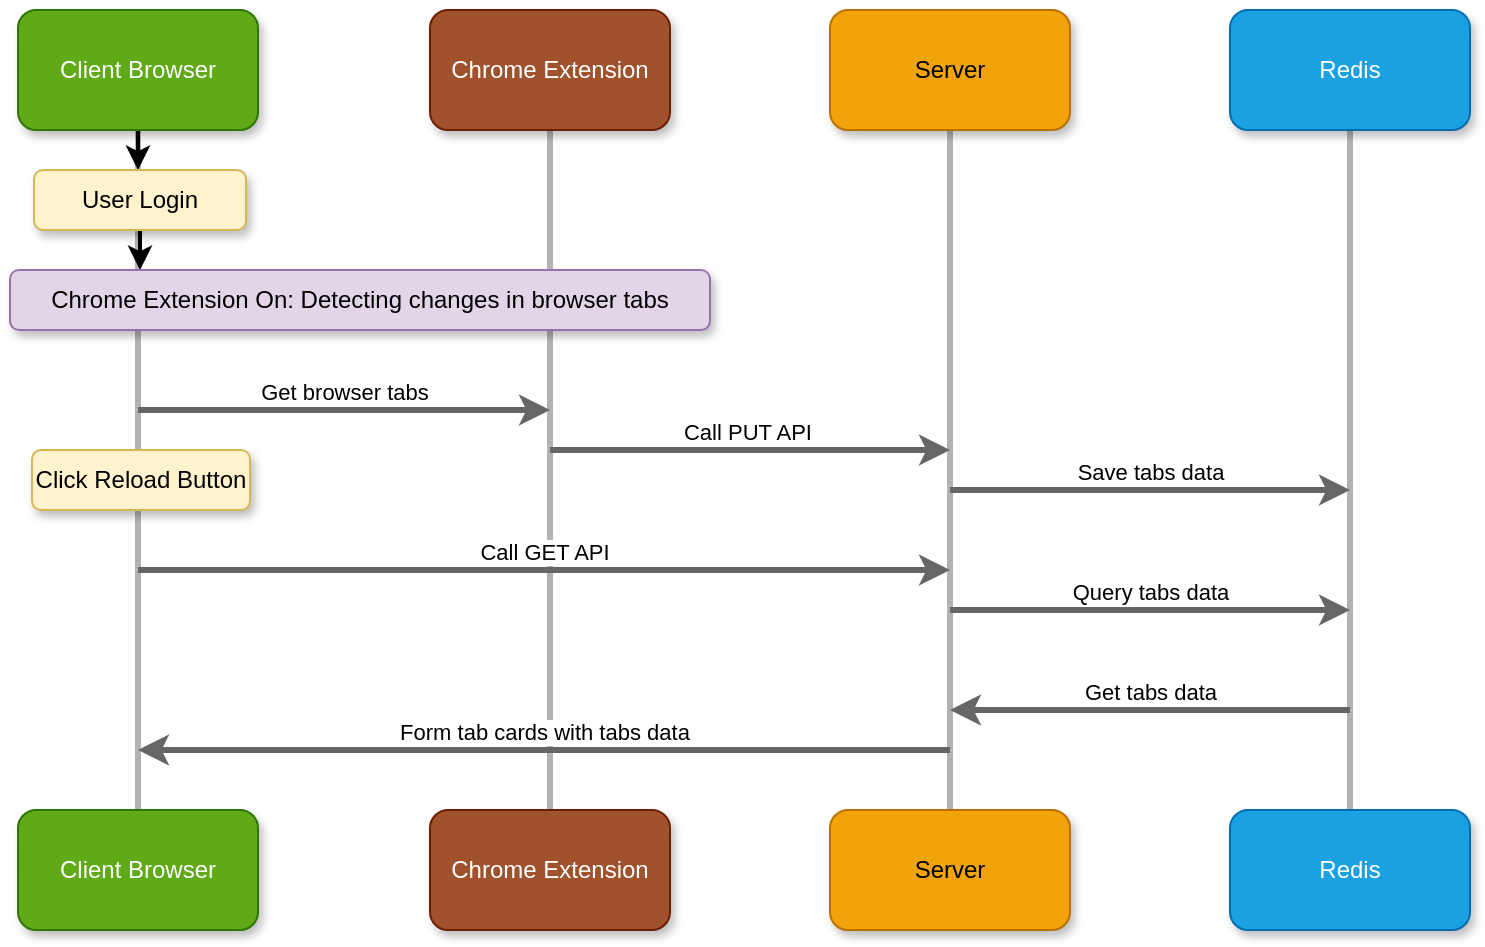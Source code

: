 <mxfile version="20.8.20" type="device"><diagram name="第 1 页" id="QzersYG26GknJ3NYyNGt"><mxGraphModel dx="1295" dy="452" grid="1" gridSize="10" guides="1" tooltips="1" connect="1" arrows="1" fold="1" page="1" pageScale="1" pageWidth="827" pageHeight="1169" math="0" shadow="0"><root><mxCell id="0"/><mxCell id="1" parent="0"/><mxCell id="6DS2pzIJkdsjp9AkDKOv-7" style="edgeStyle=orthogonalEdgeStyle;rounded=0;orthogonalLoop=1;jettySize=auto;html=1;exitX=0.5;exitY=1;exitDx=0;exitDy=0;entryX=0.5;entryY=0;entryDx=0;entryDy=0;fillColor=#f5f5f5;strokeColor=#B3B3B3;endArrow=none;endFill=0;strokeWidth=3;" edge="1" parent="1" source="6DS2pzIJkdsjp9AkDKOv-1" target="6DS2pzIJkdsjp9AkDKOv-4"><mxGeometry relative="1" as="geometry"/></mxCell><mxCell id="6DS2pzIJkdsjp9AkDKOv-50" style="edgeStyle=orthogonalEdgeStyle;rounded=0;orthogonalLoop=1;jettySize=auto;html=1;exitX=0.5;exitY=1;exitDx=0;exitDy=0;strokeColor=#000000;strokeWidth=2;fontColor=#666666;startArrow=none;startFill=0;endArrow=classic;endFill=1;" edge="1" parent="1" source="6DS2pzIJkdsjp9AkDKOv-1"><mxGeometry relative="1" as="geometry"><mxPoint x="214" y="200" as="targetPoint"/></mxGeometry></mxCell><mxCell id="6DS2pzIJkdsjp9AkDKOv-1" value="Client Browser" style="rounded=1;whiteSpace=wrap;html=1;fillColor=#60a917;strokeColor=#2D7600;fontColor=#ffffff;shadow=1;" vertex="1" parent="1"><mxGeometry x="154" y="120" width="120" height="60" as="geometry"/></mxCell><mxCell id="6DS2pzIJkdsjp9AkDKOv-9" style="edgeStyle=orthogonalEdgeStyle;rounded=0;orthogonalLoop=1;jettySize=auto;html=1;exitX=0.5;exitY=1;exitDx=0;exitDy=0;entryX=0.5;entryY=0;entryDx=0;entryDy=0;strokeColor=#B3B3B3;strokeWidth=3;endArrow=none;endFill=0;" edge="1" parent="1" source="6DS2pzIJkdsjp9AkDKOv-2" target="6DS2pzIJkdsjp9AkDKOv-6"><mxGeometry relative="1" as="geometry"/></mxCell><mxCell id="6DS2pzIJkdsjp9AkDKOv-2" value="Server" style="rounded=1;whiteSpace=wrap;html=1;fillColor=#f0a30a;strokeColor=#BD7000;fontColor=#000000;shadow=1;" vertex="1" parent="1"><mxGeometry x="560" y="120" width="120" height="60" as="geometry"/></mxCell><mxCell id="6DS2pzIJkdsjp9AkDKOv-8" style="edgeStyle=orthogonalEdgeStyle;rounded=0;orthogonalLoop=1;jettySize=auto;html=1;exitX=0.5;exitY=1;exitDx=0;exitDy=0;entryX=0.5;entryY=0;entryDx=0;entryDy=0;strokeColor=#B3B3B3;strokeWidth=3;endArrow=none;endFill=0;" edge="1" parent="1" source="6DS2pzIJkdsjp9AkDKOv-3" target="6DS2pzIJkdsjp9AkDKOv-5"><mxGeometry relative="1" as="geometry"/></mxCell><mxCell id="6DS2pzIJkdsjp9AkDKOv-3" value="Chrome Extension" style="rounded=1;whiteSpace=wrap;html=1;fillColor=#a0522d;strokeColor=#6D1F00;fontColor=#ffffff;shadow=1;" vertex="1" parent="1"><mxGeometry x="360" y="120" width="120" height="60" as="geometry"/></mxCell><mxCell id="6DS2pzIJkdsjp9AkDKOv-4" value="Client Browser" style="rounded=1;whiteSpace=wrap;html=1;fillColor=#60a917;strokeColor=#2D7600;fontColor=#ffffff;shadow=1;" vertex="1" parent="1"><mxGeometry x="154" y="520" width="120" height="60" as="geometry"/></mxCell><mxCell id="6DS2pzIJkdsjp9AkDKOv-5" value="Chrome Extension" style="rounded=1;whiteSpace=wrap;html=1;fillColor=#a0522d;strokeColor=#6D1F00;fontColor=#ffffff;shadow=1;" vertex="1" parent="1"><mxGeometry x="360" y="520" width="120" height="60" as="geometry"/></mxCell><mxCell id="6DS2pzIJkdsjp9AkDKOv-6" value="Server" style="rounded=1;whiteSpace=wrap;html=1;fillColor=#f0a30a;strokeColor=#BD7000;fontColor=#000000;shadow=1;" vertex="1" parent="1"><mxGeometry x="560" y="520" width="120" height="60" as="geometry"/></mxCell><mxCell id="6DS2pzIJkdsjp9AkDKOv-11" value="Get browser tabs" style="endArrow=classic;html=1;rounded=0;strokeColor=#666666;strokeWidth=3;labelPosition=center;verticalLabelPosition=top;align=center;verticalAlign=bottom;" edge="1" parent="1"><mxGeometry width="50" height="50" relative="1" as="geometry"><mxPoint x="214" y="320" as="sourcePoint"/><mxPoint x="420" y="320" as="targetPoint"/><mxPoint as="offset"/></mxGeometry></mxCell><mxCell id="6DS2pzIJkdsjp9AkDKOv-62" style="edgeStyle=orthogonalEdgeStyle;rounded=0;orthogonalLoop=1;jettySize=auto;html=1;exitX=0.5;exitY=1;exitDx=0;exitDy=0;strokeColor=#000000;strokeWidth=2;fontColor=#666666;startArrow=none;startFill=0;endArrow=classic;endFill=1;" edge="1" parent="1" source="6DS2pzIJkdsjp9AkDKOv-12"><mxGeometry relative="1" as="geometry"><mxPoint x="215" y="250" as="targetPoint"/></mxGeometry></mxCell><mxCell id="6DS2pzIJkdsjp9AkDKOv-12" value="User Login" style="rounded=1;whiteSpace=wrap;html=1;shadow=1;fillColor=#fff2cc;strokeColor=#d6b656;" vertex="1" parent="1"><mxGeometry x="162" y="200" width="106" height="30" as="geometry"/></mxCell><mxCell id="6DS2pzIJkdsjp9AkDKOv-45" style="edgeStyle=orthogonalEdgeStyle;rounded=0;orthogonalLoop=1;jettySize=auto;html=1;exitX=0.5;exitY=1;exitDx=0;exitDy=0;entryX=0.5;entryY=0;entryDx=0;entryDy=0;strokeColor=#B3B3B3;strokeWidth=3;fontColor=#666666;startArrow=none;startFill=0;endArrow=none;endFill=0;" edge="1" parent="1" source="6DS2pzIJkdsjp9AkDKOv-42" target="6DS2pzIJkdsjp9AkDKOv-43"><mxGeometry relative="1" as="geometry"/></mxCell><mxCell id="6DS2pzIJkdsjp9AkDKOv-42" value="Redis" style="rounded=1;whiteSpace=wrap;html=1;fillColor=#1ba1e2;strokeColor=#006EAF;fontColor=#ffffff;shadow=1;" vertex="1" parent="1"><mxGeometry x="760" y="120" width="120" height="60" as="geometry"/></mxCell><mxCell id="6DS2pzIJkdsjp9AkDKOv-43" value="Redis" style="rounded=1;whiteSpace=wrap;html=1;fillColor=#1ba1e2;strokeColor=#006EAF;fontColor=#ffffff;shadow=1;" vertex="1" parent="1"><mxGeometry x="760" y="520" width="120" height="60" as="geometry"/></mxCell><mxCell id="6DS2pzIJkdsjp9AkDKOv-46" value="Call PUT API&amp;nbsp;" style="endArrow=classic;html=1;rounded=0;strokeColor=#666666;strokeWidth=3;labelPosition=center;verticalLabelPosition=top;align=center;verticalAlign=bottom;" edge="1" parent="1"><mxGeometry width="50" height="50" relative="1" as="geometry"><mxPoint x="420" y="340" as="sourcePoint"/><mxPoint x="620" y="340" as="targetPoint"/><mxPoint as="offset"/></mxGeometry></mxCell><mxCell id="6DS2pzIJkdsjp9AkDKOv-47" value="Save tabs data" style="endArrow=classic;html=1;rounded=0;strokeColor=#666666;strokeWidth=3;labelPosition=center;verticalLabelPosition=top;align=center;verticalAlign=bottom;" edge="1" parent="1"><mxGeometry width="50" height="50" relative="1" as="geometry"><mxPoint x="620" y="360" as="sourcePoint"/><mxPoint x="820" y="360" as="targetPoint"/><mxPoint as="offset"/></mxGeometry></mxCell><mxCell id="6DS2pzIJkdsjp9AkDKOv-48" value="Chrome Extension On: Detecting changes in browser tabs" style="rounded=1;whiteSpace=wrap;html=1;shadow=1;fillColor=#e1d5e7;strokeColor=#9673a6;" vertex="1" parent="1"><mxGeometry x="150" y="250" width="350" height="30" as="geometry"/></mxCell><mxCell id="6DS2pzIJkdsjp9AkDKOv-52" value="Click Reload Button" style="rounded=1;whiteSpace=wrap;html=1;shadow=1;fillColor=#fff2cc;strokeColor=#d6b656;" vertex="1" parent="1"><mxGeometry x="161" y="340" width="109" height="30" as="geometry"/></mxCell><mxCell id="6DS2pzIJkdsjp9AkDKOv-53" value="Call GET API" style="endArrow=classic;html=1;rounded=0;strokeColor=#666666;strokeWidth=3;labelPosition=center;verticalLabelPosition=top;align=center;verticalAlign=bottom;" edge="1" parent="1"><mxGeometry width="50" height="50" relative="1" as="geometry"><mxPoint x="214" y="400" as="sourcePoint"/><mxPoint x="620" y="400" as="targetPoint"/><mxPoint as="offset"/></mxGeometry></mxCell><mxCell id="6DS2pzIJkdsjp9AkDKOv-54" value="Get tabs data" style="endArrow=none;html=1;rounded=0;strokeColor=#666666;strokeWidth=3;labelPosition=center;verticalLabelPosition=top;align=center;verticalAlign=bottom;startArrow=classic;startFill=1;endFill=0;" edge="1" parent="1"><mxGeometry width="50" height="50" relative="1" as="geometry"><mxPoint x="620" y="470" as="sourcePoint"/><mxPoint x="820" y="470" as="targetPoint"/><mxPoint as="offset"/></mxGeometry></mxCell><mxCell id="6DS2pzIJkdsjp9AkDKOv-55" value="Query tabs data" style="endArrow=classic;html=1;rounded=0;strokeColor=#666666;strokeWidth=3;labelPosition=center;verticalLabelPosition=top;align=center;verticalAlign=bottom;" edge="1" parent="1"><mxGeometry width="50" height="50" relative="1" as="geometry"><mxPoint x="620" y="420" as="sourcePoint"/><mxPoint x="820" y="420" as="targetPoint"/><mxPoint as="offset"/></mxGeometry></mxCell><mxCell id="6DS2pzIJkdsjp9AkDKOv-56" value="Form tab cards with tabs data" style="endArrow=none;html=1;rounded=0;strokeColor=#666666;strokeWidth=3;labelPosition=center;verticalLabelPosition=top;align=center;verticalAlign=bottom;startArrow=classic;startFill=1;endFill=0;" edge="1" parent="1"><mxGeometry width="50" height="50" relative="1" as="geometry"><mxPoint x="214" y="490" as="sourcePoint"/><mxPoint x="620" y="490" as="targetPoint"/><mxPoint as="offset"/></mxGeometry></mxCell></root></mxGraphModel></diagram></mxfile>